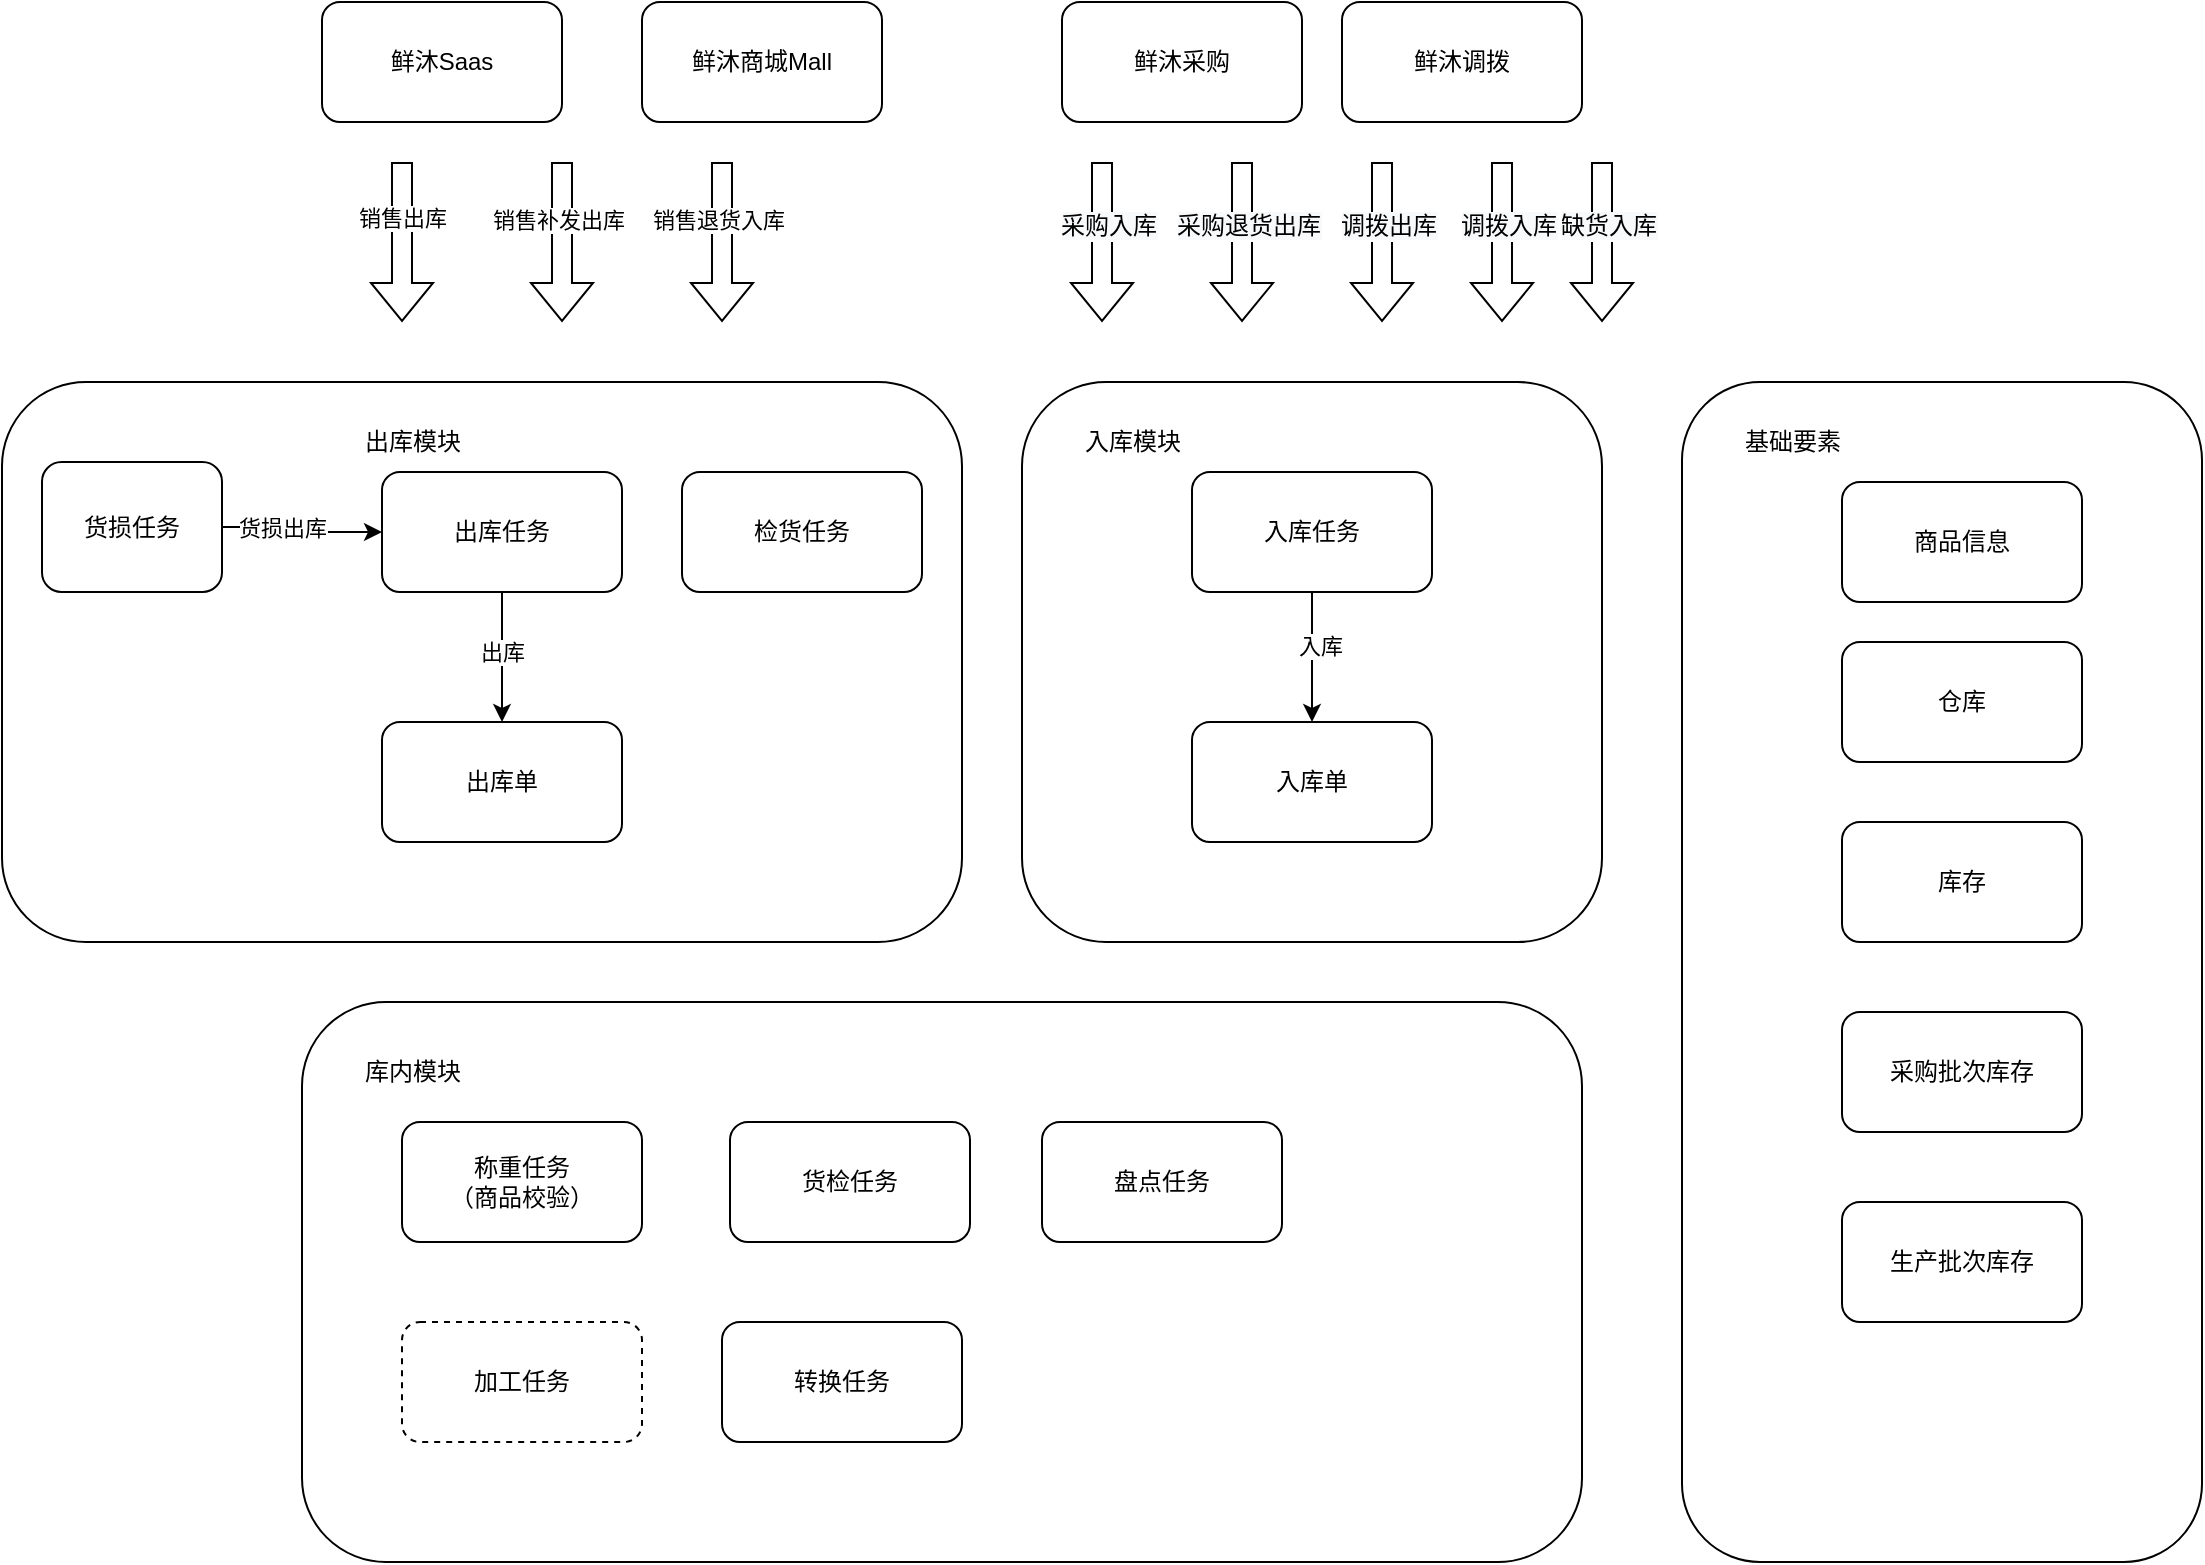 <mxfile version="20.6.2" type="github">
  <diagram id="IZu9ggaDUqHKbORB0AyF" name="第 1 页">
    <mxGraphModel dx="1845" dy="1775" grid="1" gridSize="10" guides="1" tooltips="1" connect="1" arrows="1" fold="1" page="1" pageScale="1" pageWidth="827" pageHeight="1169" math="0" shadow="0">
      <root>
        <mxCell id="0" />
        <mxCell id="1" parent="0" />
        <mxCell id="JHcvv3xPEeXk3s1rYQYH-11" value="" style="rounded=1;whiteSpace=wrap;html=1;" vertex="1" parent="1">
          <mxGeometry x="440" y="150" width="290" height="280" as="geometry" />
        </mxCell>
        <mxCell id="JHcvv3xPEeXk3s1rYQYH-2" value="鲜沐Saas" style="rounded=1;whiteSpace=wrap;html=1;" vertex="1" parent="1">
          <mxGeometry x="90" y="-40" width="120" height="60" as="geometry" />
        </mxCell>
        <mxCell id="JHcvv3xPEeXk3s1rYQYH-3" value="鲜沐商城Mall" style="rounded=1;whiteSpace=wrap;html=1;" vertex="1" parent="1">
          <mxGeometry x="250" y="-40" width="120" height="60" as="geometry" />
        </mxCell>
        <mxCell id="JHcvv3xPEeXk3s1rYQYH-4" value="鲜沐采购" style="rounded=1;whiteSpace=wrap;html=1;" vertex="1" parent="1">
          <mxGeometry x="460" y="-40" width="120" height="60" as="geometry" />
        </mxCell>
        <mxCell id="JHcvv3xPEeXk3s1rYQYH-5" value="鲜沐调拨" style="rounded=1;whiteSpace=wrap;html=1;" vertex="1" parent="1">
          <mxGeometry x="600" y="-40" width="120" height="60" as="geometry" />
        </mxCell>
        <mxCell id="JHcvv3xPEeXk3s1rYQYH-6" value="" style="rounded=1;whiteSpace=wrap;html=1;" vertex="1" parent="1">
          <mxGeometry x="-70" y="150" width="480" height="280" as="geometry" />
        </mxCell>
        <mxCell id="JHcvv3xPEeXk3s1rYQYH-14" style="edgeStyle=orthogonalEdgeStyle;rounded=0;orthogonalLoop=1;jettySize=auto;html=1;exitX=0.5;exitY=1;exitDx=0;exitDy=0;" edge="1" parent="1" source="JHcvv3xPEeXk3s1rYQYH-7" target="JHcvv3xPEeXk3s1rYQYH-13">
          <mxGeometry relative="1" as="geometry" />
        </mxCell>
        <mxCell id="JHcvv3xPEeXk3s1rYQYH-71" value="出库" style="edgeLabel;html=1;align=center;verticalAlign=middle;resizable=0;points=[];" vertex="1" connectable="0" parent="JHcvv3xPEeXk3s1rYQYH-14">
          <mxGeometry x="-0.123" relative="1" as="geometry">
            <mxPoint y="1" as="offset" />
          </mxGeometry>
        </mxCell>
        <mxCell id="JHcvv3xPEeXk3s1rYQYH-7" value="出库任务" style="rounded=1;whiteSpace=wrap;html=1;" vertex="1" parent="1">
          <mxGeometry x="120" y="195" width="120" height="60" as="geometry" />
        </mxCell>
        <mxCell id="JHcvv3xPEeXk3s1rYQYH-16" style="edgeStyle=orthogonalEdgeStyle;rounded=0;orthogonalLoop=1;jettySize=auto;html=1;exitX=0.5;exitY=1;exitDx=0;exitDy=0;" edge="1" parent="1" source="JHcvv3xPEeXk3s1rYQYH-8" target="JHcvv3xPEeXk3s1rYQYH-15">
          <mxGeometry relative="1" as="geometry" />
        </mxCell>
        <mxCell id="JHcvv3xPEeXk3s1rYQYH-72" value="入库" style="edgeLabel;html=1;align=center;verticalAlign=middle;resizable=0;points=[];" vertex="1" connectable="0" parent="JHcvv3xPEeXk3s1rYQYH-16">
          <mxGeometry x="-0.215" y="4" relative="1" as="geometry">
            <mxPoint y="1" as="offset" />
          </mxGeometry>
        </mxCell>
        <mxCell id="JHcvv3xPEeXk3s1rYQYH-8" value="入库任务" style="rounded=1;whiteSpace=wrap;html=1;" vertex="1" parent="1">
          <mxGeometry x="525" y="195" width="120" height="60" as="geometry" />
        </mxCell>
        <mxCell id="JHcvv3xPEeXk3s1rYQYH-10" value="出库模块" style="text;html=1;align=center;verticalAlign=middle;resizable=0;points=[];autosize=1;strokeColor=none;fillColor=none;" vertex="1" parent="1">
          <mxGeometry x="100" y="165" width="70" height="30" as="geometry" />
        </mxCell>
        <mxCell id="JHcvv3xPEeXk3s1rYQYH-12" value="入库模块" style="text;html=1;align=center;verticalAlign=middle;resizable=0;points=[];autosize=1;strokeColor=none;fillColor=none;" vertex="1" parent="1">
          <mxGeometry x="460" y="165" width="70" height="30" as="geometry" />
        </mxCell>
        <mxCell id="JHcvv3xPEeXk3s1rYQYH-13" value="出库单" style="rounded=1;whiteSpace=wrap;html=1;" vertex="1" parent="1">
          <mxGeometry x="120" y="320" width="120" height="60" as="geometry" />
        </mxCell>
        <mxCell id="JHcvv3xPEeXk3s1rYQYH-15" value="入库单" style="rounded=1;whiteSpace=wrap;html=1;" vertex="1" parent="1">
          <mxGeometry x="525" y="320" width="120" height="60" as="geometry" />
        </mxCell>
        <mxCell id="JHcvv3xPEeXk3s1rYQYH-24" value="" style="shape=flexArrow;endArrow=classic;html=1;rounded=0;" edge="1" parent="1">
          <mxGeometry width="50" height="50" relative="1" as="geometry">
            <mxPoint x="130" y="40" as="sourcePoint" />
            <mxPoint x="130" y="120" as="targetPoint" />
          </mxGeometry>
        </mxCell>
        <mxCell id="JHcvv3xPEeXk3s1rYQYH-37" value="销售出库" style="edgeLabel;html=1;align=center;verticalAlign=middle;resizable=0;points=[];" vertex="1" connectable="0" parent="JHcvv3xPEeXk3s1rYQYH-24">
          <mxGeometry x="-0.3" relative="1" as="geometry">
            <mxPoint as="offset" />
          </mxGeometry>
        </mxCell>
        <mxCell id="JHcvv3xPEeXk3s1rYQYH-29" value="" style="shape=flexArrow;endArrow=classic;html=1;rounded=0;" edge="1" parent="1">
          <mxGeometry width="50" height="50" relative="1" as="geometry">
            <mxPoint x="210" y="40" as="sourcePoint" />
            <mxPoint x="210" y="120" as="targetPoint" />
          </mxGeometry>
        </mxCell>
        <mxCell id="JHcvv3xPEeXk3s1rYQYH-36" value="销售补发出库" style="edgeLabel;html=1;align=center;verticalAlign=middle;resizable=0;points=[];" vertex="1" connectable="0" parent="JHcvv3xPEeXk3s1rYQYH-29">
          <mxGeometry x="-0.275" y="-2" relative="1" as="geometry">
            <mxPoint as="offset" />
          </mxGeometry>
        </mxCell>
        <mxCell id="JHcvv3xPEeXk3s1rYQYH-31" value="" style="shape=flexArrow;endArrow=classic;html=1;rounded=0;" edge="1" parent="1">
          <mxGeometry width="50" height="50" relative="1" as="geometry">
            <mxPoint x="480" y="40" as="sourcePoint" />
            <mxPoint x="480" y="120" as="targetPoint" />
          </mxGeometry>
        </mxCell>
        <mxCell id="JHcvv3xPEeXk3s1rYQYH-35" value="&lt;span style=&quot;font-size: 12px; background-color: rgb(248, 249, 250);&quot;&gt;采购入库&lt;/span&gt;" style="edgeLabel;html=1;align=center;verticalAlign=middle;resizable=0;points=[];" vertex="1" connectable="0" parent="JHcvv3xPEeXk3s1rYQYH-31">
          <mxGeometry x="-0.2" y="3" relative="1" as="geometry">
            <mxPoint as="offset" />
          </mxGeometry>
        </mxCell>
        <mxCell id="JHcvv3xPEeXk3s1rYQYH-39" value="" style="shape=flexArrow;endArrow=classic;html=1;rounded=0;" edge="1" parent="1">
          <mxGeometry width="50" height="50" relative="1" as="geometry">
            <mxPoint x="290" y="40" as="sourcePoint" />
            <mxPoint x="290" y="120" as="targetPoint" />
          </mxGeometry>
        </mxCell>
        <mxCell id="JHcvv3xPEeXk3s1rYQYH-40" value="销售退货入库" style="edgeLabel;html=1;align=center;verticalAlign=middle;resizable=0;points=[];" vertex="1" connectable="0" parent="JHcvv3xPEeXk3s1rYQYH-39">
          <mxGeometry x="-0.275" y="-2" relative="1" as="geometry">
            <mxPoint as="offset" />
          </mxGeometry>
        </mxCell>
        <mxCell id="JHcvv3xPEeXk3s1rYQYH-43" value="" style="shape=flexArrow;endArrow=classic;html=1;rounded=0;" edge="1" parent="1">
          <mxGeometry width="50" height="50" relative="1" as="geometry">
            <mxPoint x="550" y="40" as="sourcePoint" />
            <mxPoint x="550" y="120" as="targetPoint" />
          </mxGeometry>
        </mxCell>
        <mxCell id="JHcvv3xPEeXk3s1rYQYH-44" value="&lt;span style=&quot;font-size: 12px; background-color: rgb(248, 249, 250);&quot;&gt;采购退货出库&lt;/span&gt;" style="edgeLabel;html=1;align=center;verticalAlign=middle;resizable=0;points=[];" vertex="1" connectable="0" parent="JHcvv3xPEeXk3s1rYQYH-43">
          <mxGeometry x="-0.2" y="3" relative="1" as="geometry">
            <mxPoint as="offset" />
          </mxGeometry>
        </mxCell>
        <mxCell id="JHcvv3xPEeXk3s1rYQYH-45" value="" style="shape=flexArrow;endArrow=classic;html=1;rounded=0;" edge="1" parent="1">
          <mxGeometry width="50" height="50" relative="1" as="geometry">
            <mxPoint x="620" y="40" as="sourcePoint" />
            <mxPoint x="620" y="120" as="targetPoint" />
          </mxGeometry>
        </mxCell>
        <mxCell id="JHcvv3xPEeXk3s1rYQYH-46" value="&lt;span style=&quot;font-size: 12px; background-color: rgb(248, 249, 250);&quot;&gt;调拨出库&lt;/span&gt;" style="edgeLabel;html=1;align=center;verticalAlign=middle;resizable=0;points=[];" vertex="1" connectable="0" parent="JHcvv3xPEeXk3s1rYQYH-45">
          <mxGeometry x="-0.2" y="3" relative="1" as="geometry">
            <mxPoint as="offset" />
          </mxGeometry>
        </mxCell>
        <mxCell id="JHcvv3xPEeXk3s1rYQYH-47" value="" style="shape=flexArrow;endArrow=classic;html=1;rounded=0;" edge="1" parent="1">
          <mxGeometry width="50" height="50" relative="1" as="geometry">
            <mxPoint x="680" y="40" as="sourcePoint" />
            <mxPoint x="680" y="120" as="targetPoint" />
          </mxGeometry>
        </mxCell>
        <mxCell id="JHcvv3xPEeXk3s1rYQYH-48" value="&lt;span style=&quot;font-size: 12px; background-color: rgb(248, 249, 250);&quot;&gt;调拨入库&lt;/span&gt;" style="edgeLabel;html=1;align=center;verticalAlign=middle;resizable=0;points=[];" vertex="1" connectable="0" parent="JHcvv3xPEeXk3s1rYQYH-47">
          <mxGeometry x="-0.2" y="3" relative="1" as="geometry">
            <mxPoint as="offset" />
          </mxGeometry>
        </mxCell>
        <mxCell id="JHcvv3xPEeXk3s1rYQYH-49" value="检货任务" style="rounded=1;whiteSpace=wrap;html=1;" vertex="1" parent="1">
          <mxGeometry x="270" y="195" width="120" height="60" as="geometry" />
        </mxCell>
        <mxCell id="JHcvv3xPEeXk3s1rYQYH-73" style="edgeStyle=orthogonalEdgeStyle;rounded=0;orthogonalLoop=1;jettySize=auto;html=1;exitX=1;exitY=0.5;exitDx=0;exitDy=0;" edge="1" parent="1" source="JHcvv3xPEeXk3s1rYQYH-51" target="JHcvv3xPEeXk3s1rYQYH-7">
          <mxGeometry relative="1" as="geometry" />
        </mxCell>
        <mxCell id="JHcvv3xPEeXk3s1rYQYH-74" value="货损出库" style="edgeLabel;html=1;align=center;verticalAlign=middle;resizable=0;points=[];" vertex="1" connectable="0" parent="JHcvv3xPEeXk3s1rYQYH-73">
          <mxGeometry x="-0.28" y="1" relative="1" as="geometry">
            <mxPoint y="1" as="offset" />
          </mxGeometry>
        </mxCell>
        <mxCell id="JHcvv3xPEeXk3s1rYQYH-51" value="货损任务" style="rounded=1;whiteSpace=wrap;html=1;" vertex="1" parent="1">
          <mxGeometry x="-50" y="190" width="90" height="65" as="geometry" />
        </mxCell>
        <mxCell id="JHcvv3xPEeXk3s1rYQYH-54" value="" style="shape=flexArrow;endArrow=classic;html=1;rounded=0;" edge="1" parent="1">
          <mxGeometry width="50" height="50" relative="1" as="geometry">
            <mxPoint x="730" y="40" as="sourcePoint" />
            <mxPoint x="730" y="120" as="targetPoint" />
          </mxGeometry>
        </mxCell>
        <mxCell id="JHcvv3xPEeXk3s1rYQYH-55" value="&lt;span style=&quot;font-size: 12px; background-color: rgb(248, 249, 250);&quot;&gt;缺货入库&lt;/span&gt;" style="edgeLabel;html=1;align=center;verticalAlign=middle;resizable=0;points=[];" vertex="1" connectable="0" parent="JHcvv3xPEeXk3s1rYQYH-54">
          <mxGeometry x="-0.2" y="3" relative="1" as="geometry">
            <mxPoint as="offset" />
          </mxGeometry>
        </mxCell>
        <mxCell id="JHcvv3xPEeXk3s1rYQYH-56" value="" style="rounded=1;whiteSpace=wrap;html=1;" vertex="1" parent="1">
          <mxGeometry x="80" y="460" width="640" height="280" as="geometry" />
        </mxCell>
        <mxCell id="JHcvv3xPEeXk3s1rYQYH-57" value="库内模块" style="text;html=1;align=center;verticalAlign=middle;resizable=0;points=[];autosize=1;strokeColor=none;fillColor=none;" vertex="1" parent="1">
          <mxGeometry x="100" y="480" width="70" height="30" as="geometry" />
        </mxCell>
        <mxCell id="JHcvv3xPEeXk3s1rYQYH-58" value="货检任务" style="rounded=1;whiteSpace=wrap;html=1;" vertex="1" parent="1">
          <mxGeometry x="294" y="520" width="120" height="60" as="geometry" />
        </mxCell>
        <mxCell id="JHcvv3xPEeXk3s1rYQYH-59" value="转换任务" style="rounded=1;whiteSpace=wrap;html=1;" vertex="1" parent="1">
          <mxGeometry x="290" y="620" width="120" height="60" as="geometry" />
        </mxCell>
        <mxCell id="JHcvv3xPEeXk3s1rYQYH-60" value="盘点任务" style="rounded=1;whiteSpace=wrap;html=1;" vertex="1" parent="1">
          <mxGeometry x="450" y="520" width="120" height="60" as="geometry" />
        </mxCell>
        <mxCell id="JHcvv3xPEeXk3s1rYQYH-61" value="加工任务" style="rounded=1;whiteSpace=wrap;html=1;dashed=1;" vertex="1" parent="1">
          <mxGeometry x="130" y="620" width="120" height="60" as="geometry" />
        </mxCell>
        <mxCell id="JHcvv3xPEeXk3s1rYQYH-62" value="称重任务&lt;br&gt;（商品校验）" style="rounded=1;whiteSpace=wrap;html=1;" vertex="1" parent="1">
          <mxGeometry x="130" y="520" width="120" height="60" as="geometry" />
        </mxCell>
        <mxCell id="JHcvv3xPEeXk3s1rYQYH-63" value="" style="rounded=1;whiteSpace=wrap;html=1;" vertex="1" parent="1">
          <mxGeometry x="770" y="150" width="260" height="590" as="geometry" />
        </mxCell>
        <mxCell id="JHcvv3xPEeXk3s1rYQYH-64" value="基础要素" style="text;html=1;align=center;verticalAlign=middle;resizable=0;points=[];autosize=1;strokeColor=none;fillColor=none;" vertex="1" parent="1">
          <mxGeometry x="790" y="165" width="70" height="30" as="geometry" />
        </mxCell>
        <mxCell id="JHcvv3xPEeXk3s1rYQYH-65" value="商品信息" style="rounded=1;whiteSpace=wrap;html=1;" vertex="1" parent="1">
          <mxGeometry x="850" y="200" width="120" height="60" as="geometry" />
        </mxCell>
        <mxCell id="JHcvv3xPEeXk3s1rYQYH-66" value="仓库" style="rounded=1;whiteSpace=wrap;html=1;" vertex="1" parent="1">
          <mxGeometry x="850" y="280" width="120" height="60" as="geometry" />
        </mxCell>
        <mxCell id="JHcvv3xPEeXk3s1rYQYH-68" value="库存" style="rounded=1;whiteSpace=wrap;html=1;" vertex="1" parent="1">
          <mxGeometry x="850" y="370" width="120" height="60" as="geometry" />
        </mxCell>
        <mxCell id="JHcvv3xPEeXk3s1rYQYH-69" value="采购批次库存" style="rounded=1;whiteSpace=wrap;html=1;" vertex="1" parent="1">
          <mxGeometry x="850" y="465" width="120" height="60" as="geometry" />
        </mxCell>
        <mxCell id="JHcvv3xPEeXk3s1rYQYH-70" value="生产批次库存" style="rounded=1;whiteSpace=wrap;html=1;" vertex="1" parent="1">
          <mxGeometry x="850" y="560" width="120" height="60" as="geometry" />
        </mxCell>
      </root>
    </mxGraphModel>
  </diagram>
</mxfile>
